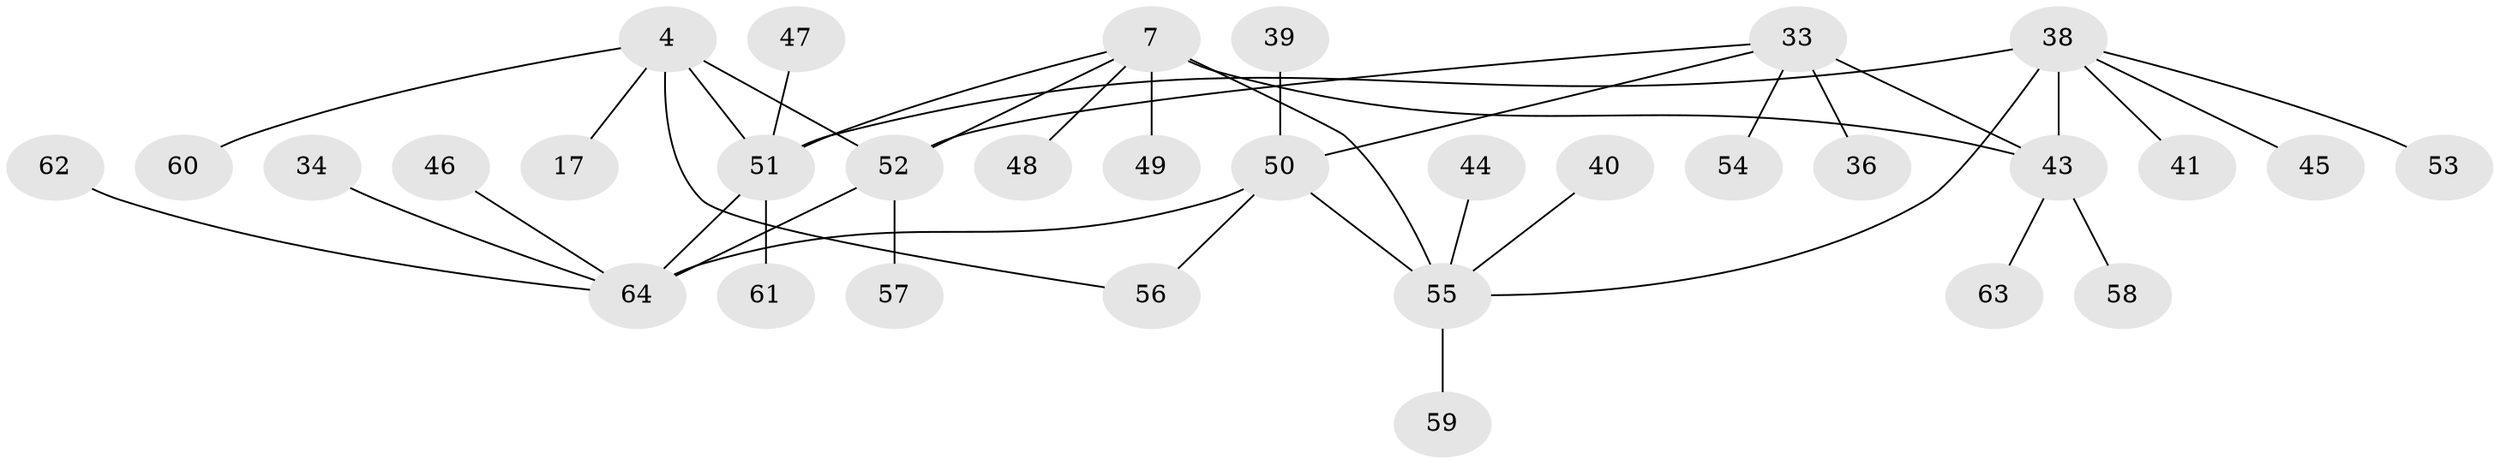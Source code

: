 // original degree distribution, {5: 0.046875, 8: 0.03125, 6: 0.078125, 4: 0.046875, 3: 0.046875, 7: 0.015625, 9: 0.015625, 1: 0.5625, 2: 0.15625}
// Generated by graph-tools (version 1.1) at 2025/54/03/09/25 04:54:39]
// undirected, 32 vertices, 39 edges
graph export_dot {
graph [start="1"]
  node [color=gray90,style=filled];
  4;
  7;
  17;
  33 [super="+11"];
  34;
  36 [super="+23"];
  38 [super="+14+22"];
  39;
  40;
  41;
  43 [super="+29+12"];
  44 [super="+42"];
  45;
  46;
  47;
  48 [super="+31"];
  49;
  50 [super="+2+25"];
  51 [super="+35"];
  52 [super="+6+28"];
  53;
  54;
  55 [super="+9"];
  56;
  57;
  58;
  59 [super="+37"];
  60;
  61 [super="+21"];
  62 [super="+30"];
  63;
  64 [super="+3+24"];
  4 -- 17;
  4 -- 56;
  4 -- 60;
  4 -- 52 [weight=2];
  4 -- 51;
  7 -- 43 [weight=2];
  7 -- 49;
  7 -- 48;
  7 -- 52;
  7 -- 55 [weight=2];
  7 -- 51;
  33 -- 50;
  33 -- 36;
  33 -- 52;
  33 -- 54;
  33 -- 43 [weight=2];
  34 -- 64;
  38 -- 41;
  38 -- 43;
  38 -- 45;
  38 -- 53;
  38 -- 55;
  38 -- 51 [weight=2];
  39 -- 50;
  40 -- 55;
  43 -- 63;
  43 -- 58;
  44 -- 55;
  46 -- 64;
  47 -- 51;
  50 -- 64 [weight=2];
  50 -- 56;
  50 -- 55;
  51 -- 64;
  51 -- 61;
  52 -- 64;
  52 -- 57;
  55 -- 59;
  62 -- 64;
}
